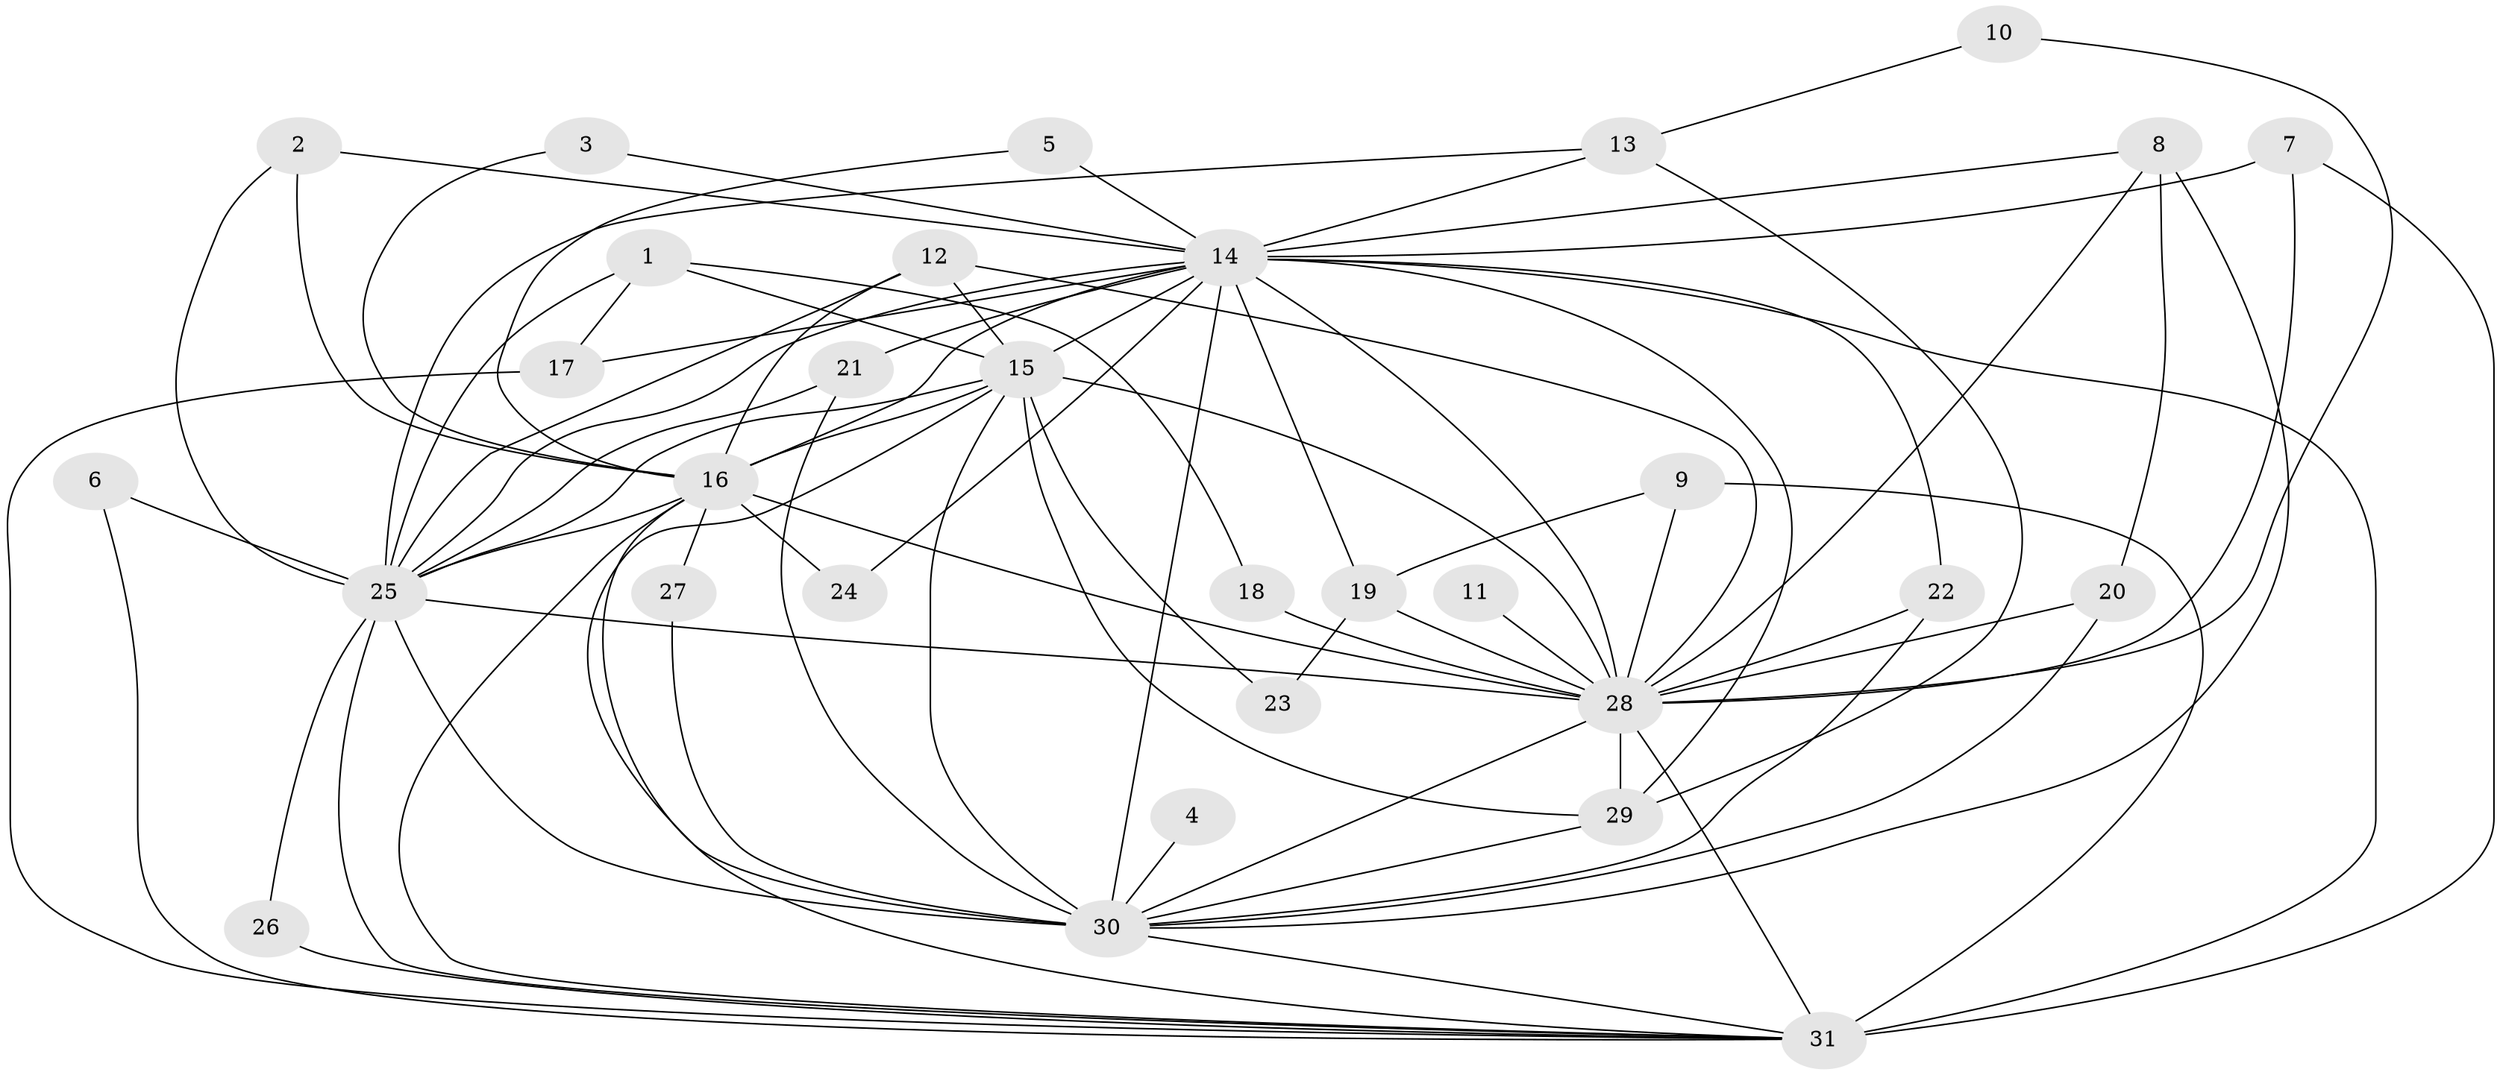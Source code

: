 // original degree distribution, {16: 0.01639344262295082, 17: 0.03278688524590164, 14: 0.03278688524590164, 12: 0.01639344262295082, 20: 0.01639344262295082, 19: 0.01639344262295082, 15: 0.03278688524590164, 4: 0.08196721311475409, 3: 0.29508196721311475, 2: 0.4426229508196721, 7: 0.01639344262295082}
// Generated by graph-tools (version 1.1) at 2025/49/03/09/25 03:49:33]
// undirected, 31 vertices, 80 edges
graph export_dot {
graph [start="1"]
  node [color=gray90,style=filled];
  1;
  2;
  3;
  4;
  5;
  6;
  7;
  8;
  9;
  10;
  11;
  12;
  13;
  14;
  15;
  16;
  17;
  18;
  19;
  20;
  21;
  22;
  23;
  24;
  25;
  26;
  27;
  28;
  29;
  30;
  31;
  1 -- 15 [weight=1.0];
  1 -- 17 [weight=1.0];
  1 -- 18 [weight=1.0];
  1 -- 25 [weight=1.0];
  2 -- 14 [weight=1.0];
  2 -- 16 [weight=1.0];
  2 -- 25 [weight=1.0];
  3 -- 14 [weight=1.0];
  3 -- 16 [weight=1.0];
  4 -- 30 [weight=1.0];
  5 -- 14 [weight=1.0];
  5 -- 16 [weight=1.0];
  6 -- 25 [weight=1.0];
  6 -- 31 [weight=1.0];
  7 -- 14 [weight=1.0];
  7 -- 28 [weight=1.0];
  7 -- 31 [weight=1.0];
  8 -- 14 [weight=1.0];
  8 -- 20 [weight=1.0];
  8 -- 28 [weight=1.0];
  8 -- 30 [weight=1.0];
  9 -- 19 [weight=1.0];
  9 -- 28 [weight=1.0];
  9 -- 31 [weight=1.0];
  10 -- 13 [weight=1.0];
  10 -- 28 [weight=1.0];
  11 -- 28 [weight=1.0];
  12 -- 15 [weight=1.0];
  12 -- 16 [weight=1.0];
  12 -- 25 [weight=1.0];
  12 -- 28 [weight=1.0];
  13 -- 14 [weight=1.0];
  13 -- 25 [weight=1.0];
  13 -- 29 [weight=1.0];
  14 -- 15 [weight=3.0];
  14 -- 16 [weight=2.0];
  14 -- 17 [weight=1.0];
  14 -- 19 [weight=1.0];
  14 -- 21 [weight=2.0];
  14 -- 22 [weight=1.0];
  14 -- 24 [weight=2.0];
  14 -- 25 [weight=2.0];
  14 -- 28 [weight=4.0];
  14 -- 29 [weight=2.0];
  14 -- 30 [weight=4.0];
  14 -- 31 [weight=3.0];
  15 -- 16 [weight=1.0];
  15 -- 23 [weight=1.0];
  15 -- 25 [weight=2.0];
  15 -- 28 [weight=2.0];
  15 -- 29 [weight=1.0];
  15 -- 30 [weight=2.0];
  15 -- 31 [weight=1.0];
  16 -- 24 [weight=1.0];
  16 -- 25 [weight=1.0];
  16 -- 27 [weight=2.0];
  16 -- 28 [weight=2.0];
  16 -- 30 [weight=2.0];
  16 -- 31 [weight=1.0];
  17 -- 31 [weight=1.0];
  18 -- 28 [weight=2.0];
  19 -- 23 [weight=1.0];
  19 -- 28 [weight=1.0];
  20 -- 28 [weight=1.0];
  20 -- 30 [weight=1.0];
  21 -- 25 [weight=1.0];
  21 -- 30 [weight=1.0];
  22 -- 28 [weight=1.0];
  22 -- 30 [weight=1.0];
  25 -- 26 [weight=1.0];
  25 -- 28 [weight=2.0];
  25 -- 30 [weight=2.0];
  25 -- 31 [weight=1.0];
  26 -- 31 [weight=1.0];
  27 -- 30 [weight=1.0];
  28 -- 29 [weight=1.0];
  28 -- 30 [weight=4.0];
  28 -- 31 [weight=4.0];
  29 -- 30 [weight=1.0];
  30 -- 31 [weight=2.0];
}
